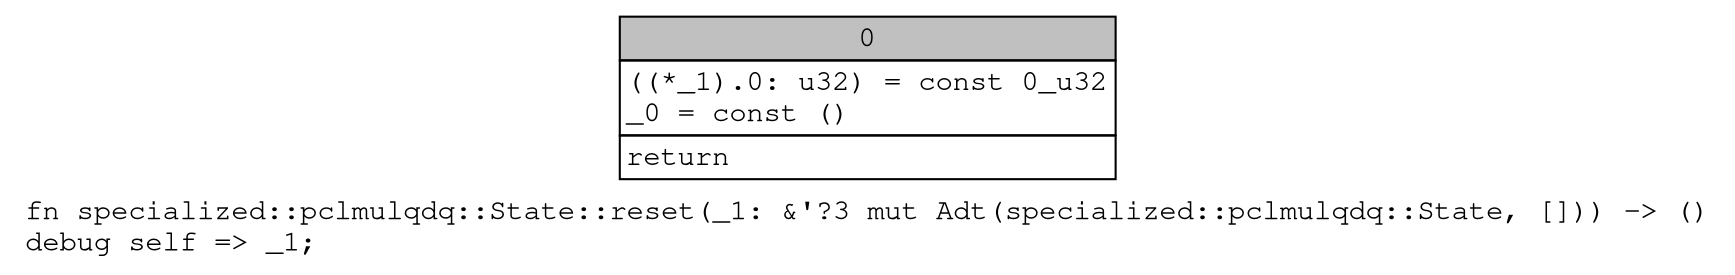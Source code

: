 digraph Mir_0_62 {
    graph [fontname="Courier, monospace"];
    node [fontname="Courier, monospace"];
    edge [fontname="Courier, monospace"];
    label=<fn specialized::pclmulqdq::State::reset(_1: &amp;'?3 mut Adt(specialized::pclmulqdq::State, [])) -&gt; ()<br align="left"/>debug self =&gt; _1;<br align="left"/>>;
    bb0__0_62 [shape="none", label=<<table border="0" cellborder="1" cellspacing="0"><tr><td bgcolor="gray" align="center" colspan="1">0</td></tr><tr><td align="left" balign="left">((*_1).0: u32) = const 0_u32<br/>_0 = const ()<br/></td></tr><tr><td align="left">return</td></tr></table>>];
}
